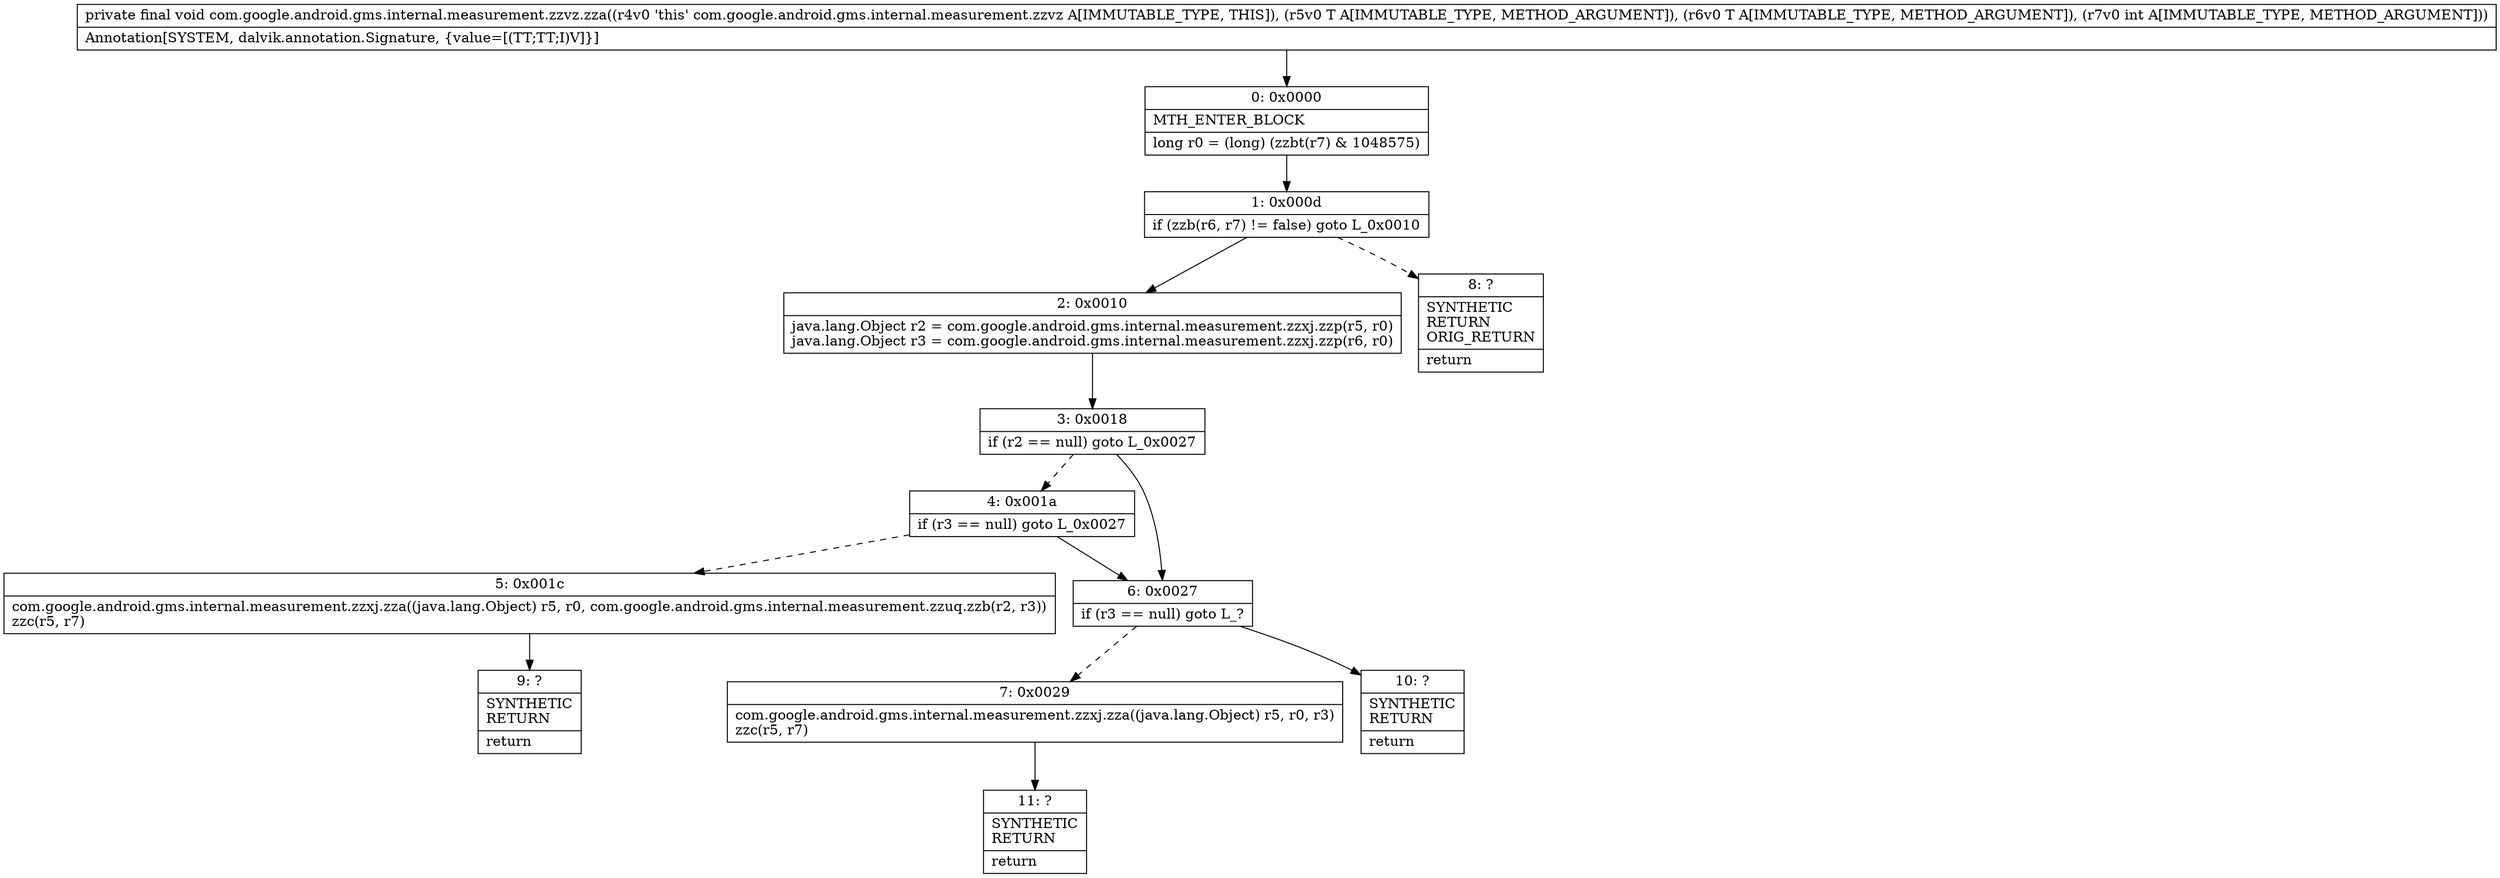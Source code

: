 digraph "CFG forcom.google.android.gms.internal.measurement.zzvz.zza(Ljava\/lang\/Object;Ljava\/lang\/Object;I)V" {
Node_0 [shape=record,label="{0\:\ 0x0000|MTH_ENTER_BLOCK\l|long r0 = (long) (zzbt(r7) & 1048575)\l}"];
Node_1 [shape=record,label="{1\:\ 0x000d|if (zzb(r6, r7) != false) goto L_0x0010\l}"];
Node_2 [shape=record,label="{2\:\ 0x0010|java.lang.Object r2 = com.google.android.gms.internal.measurement.zzxj.zzp(r5, r0)\ljava.lang.Object r3 = com.google.android.gms.internal.measurement.zzxj.zzp(r6, r0)\l}"];
Node_3 [shape=record,label="{3\:\ 0x0018|if (r2 == null) goto L_0x0027\l}"];
Node_4 [shape=record,label="{4\:\ 0x001a|if (r3 == null) goto L_0x0027\l}"];
Node_5 [shape=record,label="{5\:\ 0x001c|com.google.android.gms.internal.measurement.zzxj.zza((java.lang.Object) r5, r0, com.google.android.gms.internal.measurement.zzuq.zzb(r2, r3))\lzzc(r5, r7)\l}"];
Node_6 [shape=record,label="{6\:\ 0x0027|if (r3 == null) goto L_?\l}"];
Node_7 [shape=record,label="{7\:\ 0x0029|com.google.android.gms.internal.measurement.zzxj.zza((java.lang.Object) r5, r0, r3)\lzzc(r5, r7)\l}"];
Node_8 [shape=record,label="{8\:\ ?|SYNTHETIC\lRETURN\lORIG_RETURN\l|return\l}"];
Node_9 [shape=record,label="{9\:\ ?|SYNTHETIC\lRETURN\l|return\l}"];
Node_10 [shape=record,label="{10\:\ ?|SYNTHETIC\lRETURN\l|return\l}"];
Node_11 [shape=record,label="{11\:\ ?|SYNTHETIC\lRETURN\l|return\l}"];
MethodNode[shape=record,label="{private final void com.google.android.gms.internal.measurement.zzvz.zza((r4v0 'this' com.google.android.gms.internal.measurement.zzvz A[IMMUTABLE_TYPE, THIS]), (r5v0 T A[IMMUTABLE_TYPE, METHOD_ARGUMENT]), (r6v0 T A[IMMUTABLE_TYPE, METHOD_ARGUMENT]), (r7v0 int A[IMMUTABLE_TYPE, METHOD_ARGUMENT]))  | Annotation[SYSTEM, dalvik.annotation.Signature, \{value=[(TT;TT;I)V]\}]\l}"];
MethodNode -> Node_0;
Node_0 -> Node_1;
Node_1 -> Node_2;
Node_1 -> Node_8[style=dashed];
Node_2 -> Node_3;
Node_3 -> Node_4[style=dashed];
Node_3 -> Node_6;
Node_4 -> Node_5[style=dashed];
Node_4 -> Node_6;
Node_5 -> Node_9;
Node_6 -> Node_7[style=dashed];
Node_6 -> Node_10;
Node_7 -> Node_11;
}

